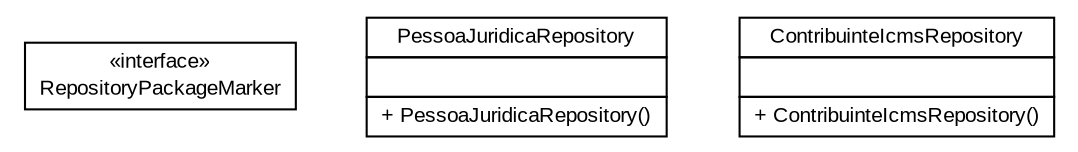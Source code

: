 #!/usr/local/bin/dot
#
# Class diagram 
# Generated by UMLGraph version R5_6 (http://www.umlgraph.org/)
#

digraph G {
	edge [fontname="arial",fontsize=10,labelfontname="arial",labelfontsize=10];
	node [fontname="arial",fontsize=10,shape=plaintext];
	nodesep=0.25;
	ranksep=0.5;
	// br.gov.to.sefaz.cci.persistence.repository.RepositoryPackageMarker
	c87 [label=<<table title="br.gov.to.sefaz.cci.persistence.repository.RepositoryPackageMarker" border="0" cellborder="1" cellspacing="0" cellpadding="2" port="p" href="./RepositoryPackageMarker.html">
		<tr><td><table border="0" cellspacing="0" cellpadding="1">
<tr><td align="center" balign="center"> &#171;interface&#187; </td></tr>
<tr><td align="center" balign="center"> RepositoryPackageMarker </td></tr>
		</table></td></tr>
		</table>>, URL="./RepositoryPackageMarker.html", fontname="arial", fontcolor="black", fontsize=10.0];
	// br.gov.to.sefaz.cci.persistence.repository.PessoaJuridicaRepository
	c88 [label=<<table title="br.gov.to.sefaz.cci.persistence.repository.PessoaJuridicaRepository" border="0" cellborder="1" cellspacing="0" cellpadding="2" port="p" href="./PessoaJuridicaRepository.html">
		<tr><td><table border="0" cellspacing="0" cellpadding="1">
<tr><td align="center" balign="center"> PessoaJuridicaRepository </td></tr>
		</table></td></tr>
		<tr><td><table border="0" cellspacing="0" cellpadding="1">
<tr><td align="left" balign="left">  </td></tr>
		</table></td></tr>
		<tr><td><table border="0" cellspacing="0" cellpadding="1">
<tr><td align="left" balign="left"> + PessoaJuridicaRepository() </td></tr>
		</table></td></tr>
		</table>>, URL="./PessoaJuridicaRepository.html", fontname="arial", fontcolor="black", fontsize=10.0];
	// br.gov.to.sefaz.cci.persistence.repository.ContribuinteIcmsRepository
	c89 [label=<<table title="br.gov.to.sefaz.cci.persistence.repository.ContribuinteIcmsRepository" border="0" cellborder="1" cellspacing="0" cellpadding="2" port="p" href="./ContribuinteIcmsRepository.html">
		<tr><td><table border="0" cellspacing="0" cellpadding="1">
<tr><td align="center" balign="center"> ContribuinteIcmsRepository </td></tr>
		</table></td></tr>
		<tr><td><table border="0" cellspacing="0" cellpadding="1">
<tr><td align="left" balign="left">  </td></tr>
		</table></td></tr>
		<tr><td><table border="0" cellspacing="0" cellpadding="1">
<tr><td align="left" balign="left"> + ContribuinteIcmsRepository() </td></tr>
		</table></td></tr>
		</table>>, URL="./ContribuinteIcmsRepository.html", fontname="arial", fontcolor="black", fontsize=10.0];
}

